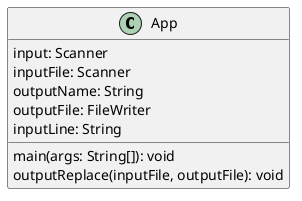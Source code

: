 @startuml

class App {
    input: Scanner
    inputFile: Scanner
    outputName: String
    outputFile: FileWriter
    inputLine: String

    {method} main(args: String[]): void
    {method} outputReplace(inputFile, outputFile): void
}

@enduml